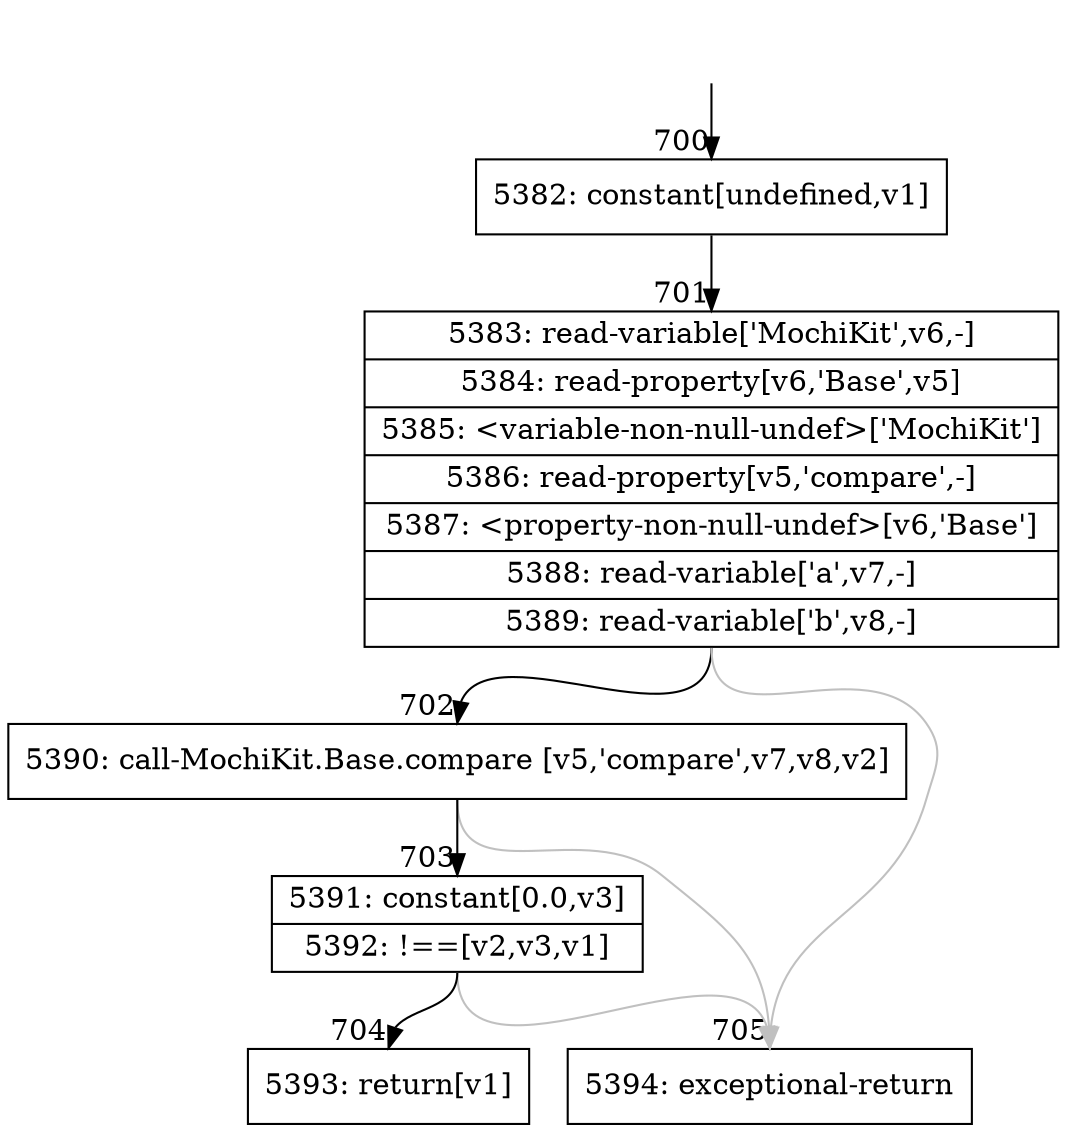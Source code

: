 digraph {
rankdir="TD"
BB_entry44[shape=none,label=""];
BB_entry44 -> BB700 [tailport=s, headport=n, headlabel="    700"]
BB700 [shape=record label="{5382: constant[undefined,v1]}" ] 
BB700 -> BB701 [tailport=s, headport=n, headlabel="      701"]
BB701 [shape=record label="{5383: read-variable['MochiKit',v6,-]|5384: read-property[v6,'Base',v5]|5385: \<variable-non-null-undef\>['MochiKit']|5386: read-property[v5,'compare',-]|5387: \<property-non-null-undef\>[v6,'Base']|5388: read-variable['a',v7,-]|5389: read-variable['b',v8,-]}" ] 
BB701 -> BB702 [tailport=s, headport=n, headlabel="      702"]
BB701 -> BB705 [tailport=s, headport=n, color=gray, headlabel="      705"]
BB702 [shape=record label="{5390: call-MochiKit.Base.compare [v5,'compare',v7,v8,v2]}" ] 
BB702 -> BB703 [tailport=s, headport=n, headlabel="      703"]
BB702 -> BB705 [tailport=s, headport=n, color=gray]
BB703 [shape=record label="{5391: constant[0.0,v3]|5392: !==[v2,v3,v1]}" ] 
BB703 -> BB704 [tailport=s, headport=n, headlabel="      704"]
BB703 -> BB705 [tailport=s, headport=n, color=gray]
BB704 [shape=record label="{5393: return[v1]}" ] 
BB705 [shape=record label="{5394: exceptional-return}" ] 
//#$~ 244
}

